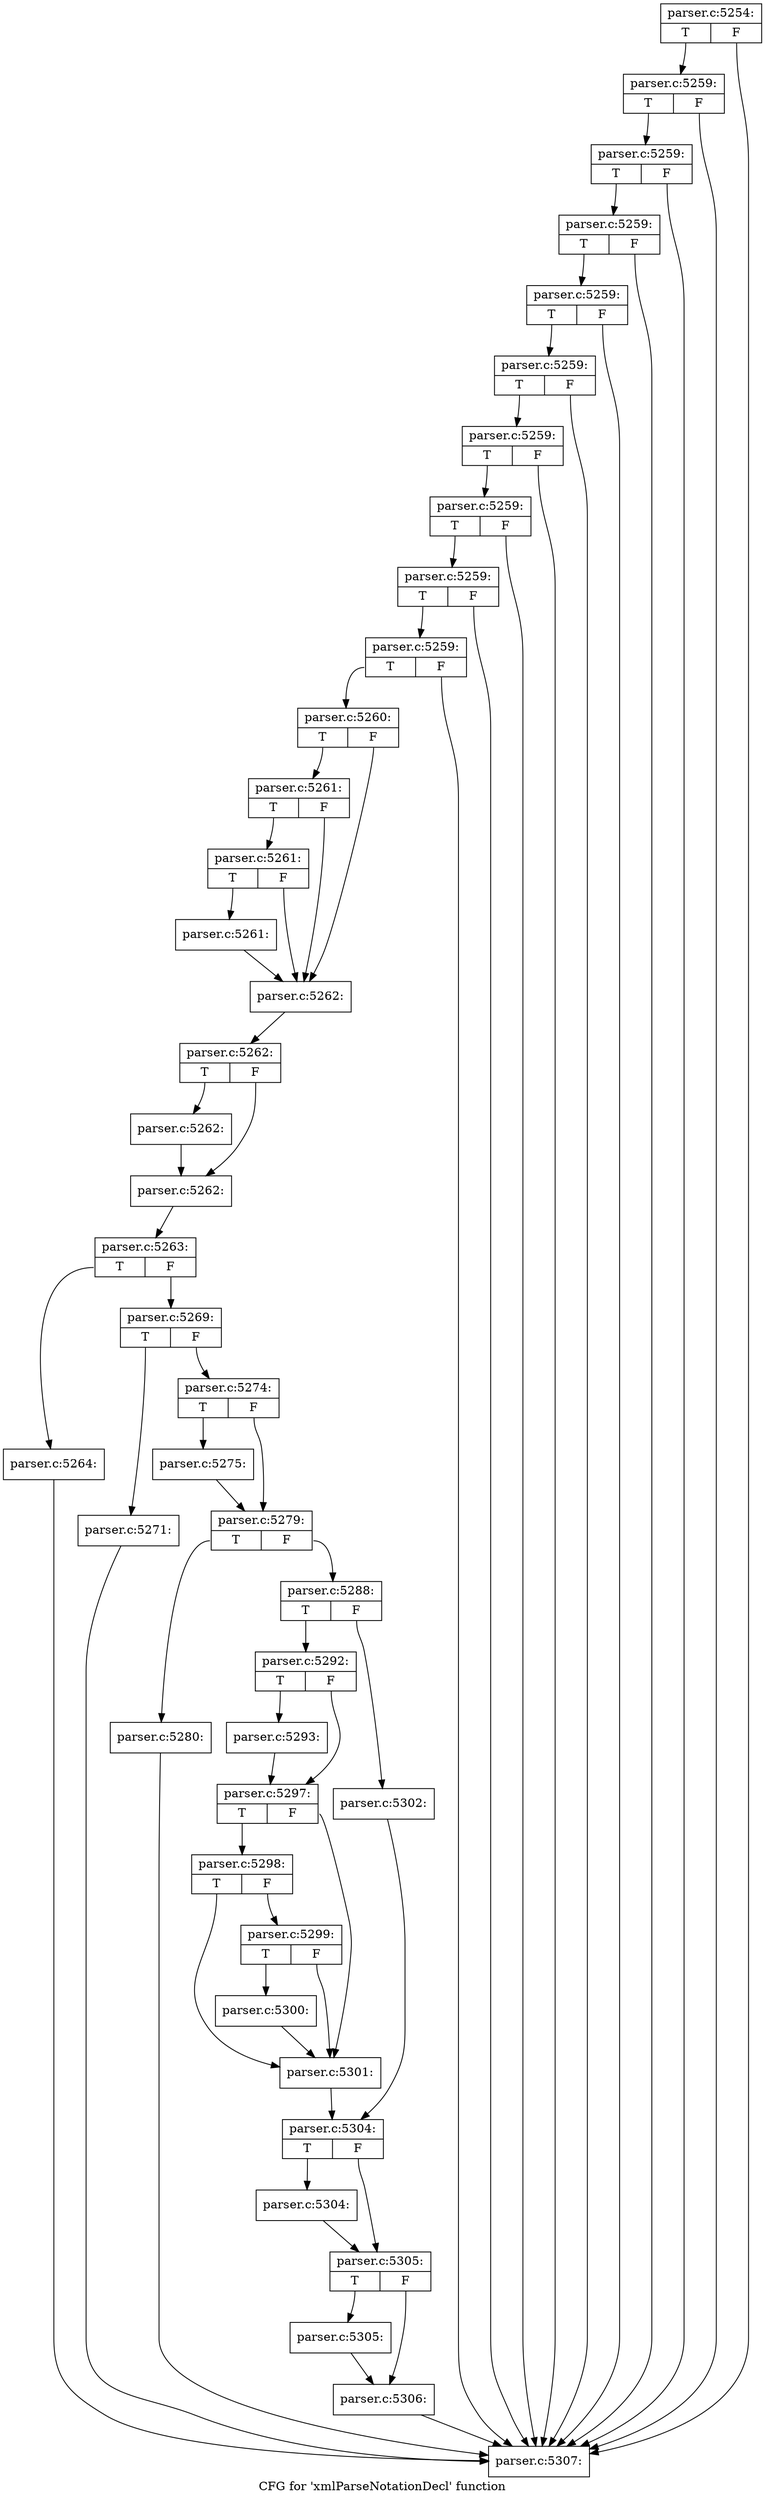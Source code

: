 digraph "CFG for 'xmlParseNotationDecl' function" {
	label="CFG for 'xmlParseNotationDecl' function";

	Node0x55d73b8666d0 [shape=record,label="{parser.c:5254:|{<s0>T|<s1>F}}"];
	Node0x55d73b8666d0:s0 -> Node0x55d73b8135e0;
	Node0x55d73b8666d0:s1 -> Node0x55d73b8132e0;
	Node0x55d73b8135e0 [shape=record,label="{parser.c:5259:|{<s0>T|<s1>F}}"];
	Node0x55d73b8135e0:s0 -> Node0x55d73b813590;
	Node0x55d73b8135e0:s1 -> Node0x55d73b8132e0;
	Node0x55d73b813590 [shape=record,label="{parser.c:5259:|{<s0>T|<s1>F}}"];
	Node0x55d73b813590:s0 -> Node0x55d73b813540;
	Node0x55d73b813590:s1 -> Node0x55d73b8132e0;
	Node0x55d73b813540 [shape=record,label="{parser.c:5259:|{<s0>T|<s1>F}}"];
	Node0x55d73b813540:s0 -> Node0x55d73b8134f0;
	Node0x55d73b813540:s1 -> Node0x55d73b8132e0;
	Node0x55d73b8134f0 [shape=record,label="{parser.c:5259:|{<s0>T|<s1>F}}"];
	Node0x55d73b8134f0:s0 -> Node0x55d73b8134a0;
	Node0x55d73b8134f0:s1 -> Node0x55d73b8132e0;
	Node0x55d73b8134a0 [shape=record,label="{parser.c:5259:|{<s0>T|<s1>F}}"];
	Node0x55d73b8134a0:s0 -> Node0x55d73b813450;
	Node0x55d73b8134a0:s1 -> Node0x55d73b8132e0;
	Node0x55d73b813450 [shape=record,label="{parser.c:5259:|{<s0>T|<s1>F}}"];
	Node0x55d73b813450:s0 -> Node0x55d73b813400;
	Node0x55d73b813450:s1 -> Node0x55d73b8132e0;
	Node0x55d73b813400 [shape=record,label="{parser.c:5259:|{<s0>T|<s1>F}}"];
	Node0x55d73b813400:s0 -> Node0x55d73b8133b0;
	Node0x55d73b813400:s1 -> Node0x55d73b8132e0;
	Node0x55d73b8133b0 [shape=record,label="{parser.c:5259:|{<s0>T|<s1>F}}"];
	Node0x55d73b8133b0:s0 -> Node0x55d73b813330;
	Node0x55d73b8133b0:s1 -> Node0x55d73b8132e0;
	Node0x55d73b813330 [shape=record,label="{parser.c:5259:|{<s0>T|<s1>F}}"];
	Node0x55d73b813330:s0 -> Node0x55d73b813290;
	Node0x55d73b813330:s1 -> Node0x55d73b8132e0;
	Node0x55d73b813290 [shape=record,label="{parser.c:5260:|{<s0>T|<s1>F}}"];
	Node0x55d73b813290:s0 -> Node0x55d73b9d9380;
	Node0x55d73b813290:s1 -> Node0x55d73b9d92b0;
	Node0x55d73b9d9380 [shape=record,label="{parser.c:5261:|{<s0>T|<s1>F}}"];
	Node0x55d73b9d9380:s0 -> Node0x55d73b9d9300;
	Node0x55d73b9d9380:s1 -> Node0x55d73b9d92b0;
	Node0x55d73b9d9300 [shape=record,label="{parser.c:5261:|{<s0>T|<s1>F}}"];
	Node0x55d73b9d9300:s0 -> Node0x55d73b9d9260;
	Node0x55d73b9d9300:s1 -> Node0x55d73b9d92b0;
	Node0x55d73b9d9260 [shape=record,label="{parser.c:5261:}"];
	Node0x55d73b9d9260 -> Node0x55d73b9d92b0;
	Node0x55d73b9d92b0 [shape=record,label="{parser.c:5262:}"];
	Node0x55d73b9d92b0 -> Node0x55d73b9da680;
	Node0x55d73b9da680 [shape=record,label="{parser.c:5262:|{<s0>T|<s1>F}}"];
	Node0x55d73b9da680:s0 -> Node0x55d73b9db190;
	Node0x55d73b9da680:s1 -> Node0x55d73b9db1e0;
	Node0x55d73b9db190 [shape=record,label="{parser.c:5262:}"];
	Node0x55d73b9db190 -> Node0x55d73b9db1e0;
	Node0x55d73b9db1e0 [shape=record,label="{parser.c:5262:}"];
	Node0x55d73b9db1e0 -> Node0x55d73b9da5e0;
	Node0x55d73b9da5e0 [shape=record,label="{parser.c:5263:|{<s0>T|<s1>F}}"];
	Node0x55d73b9da5e0:s0 -> Node0x55d73b9da630;
	Node0x55d73b9da5e0:s1 -> Node0x55d73b9dba50;
	Node0x55d73b9da630 [shape=record,label="{parser.c:5264:}"];
	Node0x55d73b9da630 -> Node0x55d73b8132e0;
	Node0x55d73b9dba50 [shape=record,label="{parser.c:5269:|{<s0>T|<s1>F}}"];
	Node0x55d73b9dba50:s0 -> Node0x55d73b9dc490;
	Node0x55d73b9dba50:s1 -> Node0x55d73b9dc4e0;
	Node0x55d73b9dc490 [shape=record,label="{parser.c:5271:}"];
	Node0x55d73b9dc490 -> Node0x55d73b8132e0;
	Node0x55d73b9dc4e0 [shape=record,label="{parser.c:5274:|{<s0>T|<s1>F}}"];
	Node0x55d73b9dc4e0:s0 -> Node0x55d73b9dcb40;
	Node0x55d73b9dc4e0:s1 -> Node0x55d73b9dcb90;
	Node0x55d73b9dcb40 [shape=record,label="{parser.c:5275:}"];
	Node0x55d73b9dcb40 -> Node0x55d73b9dcb90;
	Node0x55d73b9dcb90 [shape=record,label="{parser.c:5279:|{<s0>T|<s1>F}}"];
	Node0x55d73b9dcb90:s0 -> Node0x55d73b9dd580;
	Node0x55d73b9dcb90:s1 -> Node0x55d73b9dd5d0;
	Node0x55d73b9dd580 [shape=record,label="{parser.c:5280:}"];
	Node0x55d73b9dd580 -> Node0x55d73b8132e0;
	Node0x55d73b9dd5d0 [shape=record,label="{parser.c:5288:|{<s0>T|<s1>F}}"];
	Node0x55d73b9dd5d0:s0 -> Node0x55d73b9de260;
	Node0x55d73b9dd5d0:s1 -> Node0x55d73b9de300;
	Node0x55d73b9de260 [shape=record,label="{parser.c:5292:|{<s0>T|<s1>F}}"];
	Node0x55d73b9de260:s0 -> Node0x55d73b9de980;
	Node0x55d73b9de260:s1 -> Node0x55d73b9de9d0;
	Node0x55d73b9de980 [shape=record,label="{parser.c:5293:}"];
	Node0x55d73b9de980 -> Node0x55d73b9de9d0;
	Node0x55d73b9de9d0 [shape=record,label="{parser.c:5297:|{<s0>T|<s1>F}}"];
	Node0x55d73b9de9d0:s0 -> Node0x55d73b9df640;
	Node0x55d73b9de9d0:s1 -> Node0x55d73b9df570;
	Node0x55d73b9df640 [shape=record,label="{parser.c:5298:|{<s0>T|<s1>F}}"];
	Node0x55d73b9df640:s0 -> Node0x55d73b9df570;
	Node0x55d73b9df640:s1 -> Node0x55d73b9df5c0;
	Node0x55d73b9df5c0 [shape=record,label="{parser.c:5299:|{<s0>T|<s1>F}}"];
	Node0x55d73b9df5c0:s0 -> Node0x55d73b9df520;
	Node0x55d73b9df5c0:s1 -> Node0x55d73b9df570;
	Node0x55d73b9df520 [shape=record,label="{parser.c:5300:}"];
	Node0x55d73b9df520 -> Node0x55d73b9df570;
	Node0x55d73b9df570 [shape=record,label="{parser.c:5301:}"];
	Node0x55d73b9df570 -> Node0x55d73b9de2b0;
	Node0x55d73b9de300 [shape=record,label="{parser.c:5302:}"];
	Node0x55d73b9de300 -> Node0x55d73b9de2b0;
	Node0x55d73b9de2b0 [shape=record,label="{parser.c:5304:|{<s0>T|<s1>F}}"];
	Node0x55d73b9de2b0:s0 -> Node0x55d73b9e0e20;
	Node0x55d73b9de2b0:s1 -> Node0x55d73b9e0e70;
	Node0x55d73b9e0e20 [shape=record,label="{parser.c:5304:}"];
	Node0x55d73b9e0e20 -> Node0x55d73b9e0e70;
	Node0x55d73b9e0e70 [shape=record,label="{parser.c:5305:|{<s0>T|<s1>F}}"];
	Node0x55d73b9e0e70:s0 -> Node0x55d73b9e13a0;
	Node0x55d73b9e0e70:s1 -> Node0x55d73b9e13f0;
	Node0x55d73b9e13a0 [shape=record,label="{parser.c:5305:}"];
	Node0x55d73b9e13a0 -> Node0x55d73b9e13f0;
	Node0x55d73b9e13f0 [shape=record,label="{parser.c:5306:}"];
	Node0x55d73b9e13f0 -> Node0x55d73b8132e0;
	Node0x55d73b8132e0 [shape=record,label="{parser.c:5307:}"];
}
